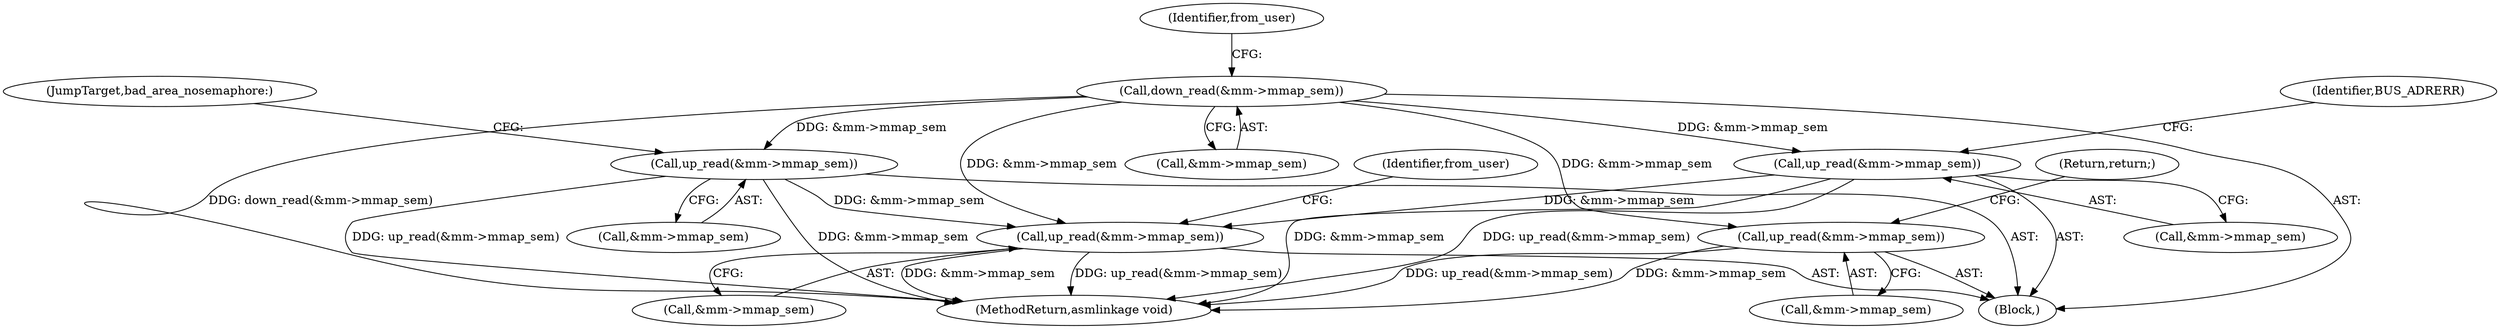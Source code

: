 digraph "0_linux_a8b0ca17b80e92faab46ee7179ba9e99ccb61233_43@API" {
"1000171" [label="(Call,down_read(&mm->mmap_sem))"];
"1000293" [label="(Call,up_read(&mm->mmap_sem))"];
"1000300" [label="(Call,up_read(&mm->mmap_sem))"];
"1000435" [label="(Call,up_read(&mm->mmap_sem))"];
"1000447" [label="(Call,up_read(&mm->mmap_sem))"];
"1000435" [label="(Call,up_read(&mm->mmap_sem))"];
"1000300" [label="(Call,up_read(&mm->mmap_sem))"];
"1000293" [label="(Call,up_read(&mm->mmap_sem))"];
"1000294" [label="(Call,&mm->mmap_sem)"];
"1000117" [label="(Block,)"];
"1000301" [label="(Call,&mm->mmap_sem)"];
"1000305" [label="(JumpTarget,bad_area_nosemaphore:)"];
"1000172" [label="(Call,&mm->mmap_sem)"];
"1000534" [label="(MethodReturn,asmlinkage void)"];
"1000447" [label="(Call,up_read(&mm->mmap_sem))"];
"1000179" [label="(Identifier,from_user)"];
"1000448" [label="(Call,&mm->mmap_sem)"];
"1000453" [label="(Identifier,BUS_ADRERR)"];
"1000441" [label="(Identifier,from_user)"];
"1000171" [label="(Call,down_read(&mm->mmap_sem))"];
"1000436" [label="(Call,&mm->mmap_sem)"];
"1000298" [label="(Return,return;)"];
"1000171" -> "1000117"  [label="AST: "];
"1000171" -> "1000172"  [label="CFG: "];
"1000172" -> "1000171"  [label="AST: "];
"1000179" -> "1000171"  [label="CFG: "];
"1000171" -> "1000534"  [label="DDG: down_read(&mm->mmap_sem)"];
"1000171" -> "1000293"  [label="DDG: &mm->mmap_sem"];
"1000171" -> "1000300"  [label="DDG: &mm->mmap_sem"];
"1000171" -> "1000435"  [label="DDG: &mm->mmap_sem"];
"1000171" -> "1000447"  [label="DDG: &mm->mmap_sem"];
"1000293" -> "1000117"  [label="AST: "];
"1000293" -> "1000294"  [label="CFG: "];
"1000294" -> "1000293"  [label="AST: "];
"1000298" -> "1000293"  [label="CFG: "];
"1000293" -> "1000534"  [label="DDG: &mm->mmap_sem"];
"1000293" -> "1000534"  [label="DDG: up_read(&mm->mmap_sem)"];
"1000300" -> "1000117"  [label="AST: "];
"1000300" -> "1000301"  [label="CFG: "];
"1000301" -> "1000300"  [label="AST: "];
"1000305" -> "1000300"  [label="CFG: "];
"1000300" -> "1000534"  [label="DDG: &mm->mmap_sem"];
"1000300" -> "1000534"  [label="DDG: up_read(&mm->mmap_sem)"];
"1000300" -> "1000435"  [label="DDG: &mm->mmap_sem"];
"1000435" -> "1000117"  [label="AST: "];
"1000435" -> "1000436"  [label="CFG: "];
"1000436" -> "1000435"  [label="AST: "];
"1000441" -> "1000435"  [label="CFG: "];
"1000435" -> "1000534"  [label="DDG: &mm->mmap_sem"];
"1000435" -> "1000534"  [label="DDG: up_read(&mm->mmap_sem)"];
"1000447" -> "1000435"  [label="DDG: &mm->mmap_sem"];
"1000447" -> "1000117"  [label="AST: "];
"1000447" -> "1000448"  [label="CFG: "];
"1000448" -> "1000447"  [label="AST: "];
"1000453" -> "1000447"  [label="CFG: "];
"1000447" -> "1000534"  [label="DDG: up_read(&mm->mmap_sem)"];
"1000447" -> "1000534"  [label="DDG: &mm->mmap_sem"];
}
